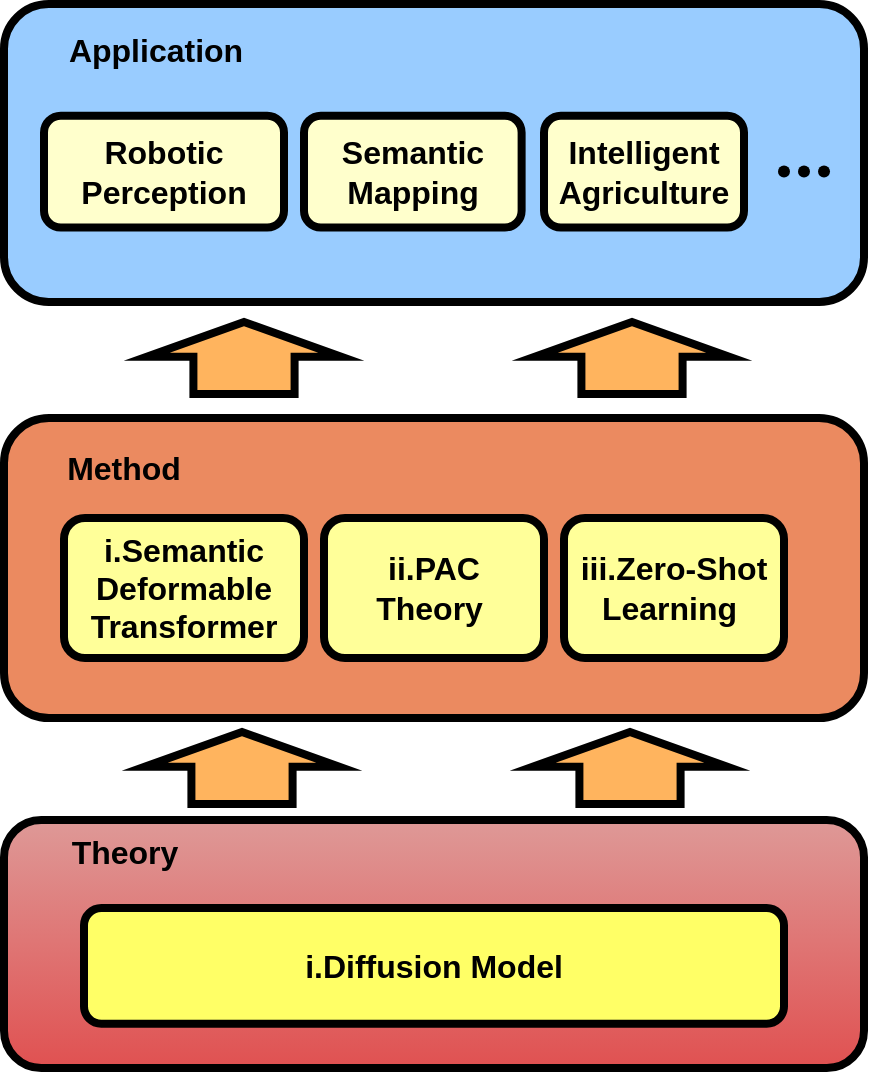 <mxfile version="24.0.1" type="github">
  <diagram name="Page-1" id="dj07TxTokKtc0p4vmlVk">
    <mxGraphModel dx="996" dy="589" grid="1" gridSize="10" guides="1" tooltips="1" connect="1" arrows="1" fold="1" page="1" pageScale="1" pageWidth="850" pageHeight="1100" math="0" shadow="0">
      <root>
        <mxCell id="0" />
        <mxCell id="1" parent="0" />
        <mxCell id="hjcjQeV8Ry2GHQEgtmlX-1" value="" style="group" vertex="1" connectable="0" parent="1">
          <mxGeometry x="100" y="621" width="430" height="124" as="geometry" />
        </mxCell>
        <mxCell id="hjcjQeV8Ry2GHQEgtmlX-2" value="" style="rounded=1;whiteSpace=wrap;html=1;strokeWidth=4;fillColor=#DE9997;strokeColor=#000000;fillStyle=auto;gradientColor=#E05151;" vertex="1" parent="hjcjQeV8Ry2GHQEgtmlX-1">
          <mxGeometry width="430.0" height="124" as="geometry" />
        </mxCell>
        <mxCell id="hjcjQeV8Ry2GHQEgtmlX-3" value="&lt;b&gt;&lt;font style=&quot;font-size: 16px;&quot;&gt;i.Diffusion Model&lt;/font&gt;&lt;/b&gt;" style="rounded=1;whiteSpace=wrap;html=1;strokeWidth=4;fillColor=#FFFF66;strokeColor=#000000;" vertex="1" parent="hjcjQeV8Ry2GHQEgtmlX-1">
          <mxGeometry x="40" y="43.997" width="350" height="57.867" as="geometry" />
        </mxCell>
        <mxCell id="hjcjQeV8Ry2GHQEgtmlX-4" value="Theory" style="text;html=1;strokeColor=none;fillColor=none;align=center;verticalAlign=middle;whiteSpace=wrap;rounded=0;fontStyle=1;fontSize=16;" vertex="1" parent="hjcjQeV8Ry2GHQEgtmlX-1">
          <mxGeometry x="30.001" y="3.307" width="61.429" height="24.8" as="geometry" />
        </mxCell>
        <mxCell id="hjcjQeV8Ry2GHQEgtmlX-5" value="" style="group;fillColor=default;" vertex="1" connectable="0" parent="1">
          <mxGeometry x="100" y="213" width="430" height="157" as="geometry" />
        </mxCell>
        <mxCell id="hjcjQeV8Ry2GHQEgtmlX-6" value="" style="rounded=1;whiteSpace=wrap;html=1;strokeWidth=4;fillColor=#99CCFF;strokeColor=#000000;" vertex="1" parent="hjcjQeV8Ry2GHQEgtmlX-5">
          <mxGeometry width="430" height="148.97" as="geometry" />
        </mxCell>
        <mxCell id="hjcjQeV8Ry2GHQEgtmlX-7" value="&lt;b style=&quot;border-color: var(--border-color); font-size: 16px;&quot;&gt;Robotic Perception&lt;/b&gt;" style="rounded=1;whiteSpace=wrap;html=1;strokeWidth=4;fillColor=#FFFFCC;" vertex="1" parent="hjcjQeV8Ry2GHQEgtmlX-5">
          <mxGeometry x="20" y="55.87" width="120" height="55.86" as="geometry" />
        </mxCell>
        <mxCell id="hjcjQeV8Ry2GHQEgtmlX-8" value="&lt;b&gt;&lt;font style=&quot;font-size: 16px;&quot;&gt;Intelligent&lt;br&gt;Agriculture&lt;br&gt;&lt;/font&gt;&lt;/b&gt;" style="rounded=1;whiteSpace=wrap;html=1;strokeWidth=4;fillColor=#FFFFCC;" vertex="1" parent="hjcjQeV8Ry2GHQEgtmlX-5">
          <mxGeometry x="270" y="55.87" width="100" height="55.86" as="geometry" />
        </mxCell>
        <mxCell id="hjcjQeV8Ry2GHQEgtmlX-9" value="Application" style="text;html=1;strokeColor=none;fillColor=none;align=center;verticalAlign=middle;whiteSpace=wrap;rounded=0;fontStyle=1;fontSize=16;" vertex="1" parent="hjcjQeV8Ry2GHQEgtmlX-5">
          <mxGeometry x="45.6" y="9.315" width="60" height="27.931" as="geometry" />
        </mxCell>
        <mxCell id="hjcjQeV8Ry2GHQEgtmlX-10" value="" style="shape=waypoint;sketch=0;fillStyle=solid;size=6;pointerEvents=1;points=[];fillColor=none;resizable=0;rotatable=0;perimeter=centerPerimeter;snapToPoint=1;" vertex="1" parent="hjcjQeV8Ry2GHQEgtmlX-5">
          <mxGeometry x="380.0" y="73.799" width="20" height="20" as="geometry" />
        </mxCell>
        <mxCell id="hjcjQeV8Ry2GHQEgtmlX-11" value="" style="shape=waypoint;sketch=0;fillStyle=solid;size=6;pointerEvents=1;points=[];fillColor=none;resizable=0;rotatable=0;perimeter=centerPerimeter;snapToPoint=1;" vertex="1" parent="hjcjQeV8Ry2GHQEgtmlX-5">
          <mxGeometry x="390.002" y="73.799" width="20" height="20" as="geometry" />
        </mxCell>
        <mxCell id="hjcjQeV8Ry2GHQEgtmlX-12" value="" style="shape=waypoint;sketch=0;fillStyle=solid;size=6;pointerEvents=1;points=[];fillColor=none;resizable=0;rotatable=0;perimeter=centerPerimeter;snapToPoint=1;" vertex="1" parent="hjcjQeV8Ry2GHQEgtmlX-5">
          <mxGeometry x="400.004" y="73.799" width="20" height="20" as="geometry" />
        </mxCell>
        <mxCell id="hjcjQeV8Ry2GHQEgtmlX-13" value="&lt;span style=&quot;font-size: 16px;&quot;&gt;&lt;b&gt;Semantic Mapping&lt;br&gt;&lt;/b&gt;&lt;/span&gt;" style="rounded=1;whiteSpace=wrap;html=1;strokeWidth=4;fillColor=#FFFFCC;" vertex="1" parent="hjcjQeV8Ry2GHQEgtmlX-5">
          <mxGeometry x="150" y="55.87" width="108.81" height="55.86" as="geometry" />
        </mxCell>
        <mxCell id="hjcjQeV8Ry2GHQEgtmlX-14" value="" style="shape=flexArrow;endArrow=classic;html=1;rounded=0;width=47.586;endSize=4.448;strokeWidth=4;endWidth=42.663;fillColor=#FFB45E;" edge="1" parent="1">
          <mxGeometry width="50" height="50" relative="1" as="geometry">
            <mxPoint x="414" y="410" as="sourcePoint" />
            <mxPoint x="414" y="370" as="targetPoint" />
            <Array as="points" />
          </mxGeometry>
        </mxCell>
        <mxCell id="hjcjQeV8Ry2GHQEgtmlX-15" value="" style="shape=flexArrow;endArrow=classic;html=1;rounded=0;width=47.586;endSize=4.448;strokeWidth=4;endWidth=42.663;fillColor=#FFB45E;" edge="1" parent="1">
          <mxGeometry width="50" height="50" relative="1" as="geometry">
            <mxPoint x="220" y="410" as="sourcePoint" />
            <mxPoint x="220" y="370" as="targetPoint" />
            <Array as="points" />
          </mxGeometry>
        </mxCell>
        <mxCell id="hjcjQeV8Ry2GHQEgtmlX-16" value="" style="rounded=1;whiteSpace=wrap;html=1;strokeWidth=4;fillColor=#EB8A60;strokeColor=#000000;" vertex="1" parent="1">
          <mxGeometry x="100" y="420" width="430" height="150" as="geometry" />
        </mxCell>
        <mxCell id="hjcjQeV8Ry2GHQEgtmlX-17" value="Method" style="text;html=1;strokeColor=none;fillColor=none;align=center;verticalAlign=middle;whiteSpace=wrap;rounded=0;fontStyle=1;fontSize=16;" vertex="1" parent="1">
          <mxGeometry x="130" y="430" width="60" height="30" as="geometry" />
        </mxCell>
        <mxCell id="hjcjQeV8Ry2GHQEgtmlX-18" value="" style="shape=flexArrow;endArrow=classic;html=1;rounded=0;width=47.586;endSize=4.448;strokeWidth=4;endWidth=42.663;fillColor=#FFB45E;" edge="1" parent="1">
          <mxGeometry width="50" height="50" relative="1" as="geometry">
            <mxPoint x="413" y="615" as="sourcePoint" />
            <mxPoint x="413" y="575" as="targetPoint" />
            <Array as="points" />
          </mxGeometry>
        </mxCell>
        <mxCell id="hjcjQeV8Ry2GHQEgtmlX-19" value="" style="shape=flexArrow;endArrow=classic;html=1;rounded=0;width=47.586;endSize=4.448;strokeWidth=4;endWidth=42.663;fillColor=#FFB45E;" edge="1" parent="1">
          <mxGeometry width="50" height="50" relative="1" as="geometry">
            <mxPoint x="219" y="615" as="sourcePoint" />
            <mxPoint x="219" y="575" as="targetPoint" />
            <Array as="points" />
          </mxGeometry>
        </mxCell>
        <mxCell id="hjcjQeV8Ry2GHQEgtmlX-20" value="&lt;b style=&quot;border-color: var(--border-color); font-size: 16px;&quot;&gt;i.Semantic&lt;br style=&quot;border-color: var(--border-color);&quot;&gt;Deformable&lt;br style=&quot;border-color: var(--border-color);&quot;&gt;Transformer&lt;/b&gt;" style="rounded=1;whiteSpace=wrap;html=1;strokeWidth=4;fillColor=#FFFF99;" vertex="1" parent="1">
          <mxGeometry x="130" y="470" width="120" height="70" as="geometry" />
        </mxCell>
        <mxCell id="hjcjQeV8Ry2GHQEgtmlX-21" value="&lt;b style=&quot;border-color: var(--border-color); font-size: 16px;&quot;&gt;iii.Zero-Shot&lt;br style=&quot;border-color: var(--border-color);&quot;&gt;Learning&amp;nbsp;&lt;/b&gt;&lt;span style=&quot;font-size: 16px;&quot;&gt;&lt;b&gt;&lt;br&gt;&lt;/b&gt;&lt;/span&gt;" style="rounded=1;whiteSpace=wrap;html=1;strokeWidth=4;fillColor=#FFFF99;" vertex="1" parent="1">
          <mxGeometry x="380" y="470" width="110" height="70" as="geometry" />
        </mxCell>
        <mxCell id="hjcjQeV8Ry2GHQEgtmlX-22" value="&lt;b style=&quot;border-color: var(--border-color); font-size: 16px;&quot;&gt;ii.PAC Theory&amp;nbsp;&lt;/b&gt;&lt;span style=&quot;font-size: 16px;&quot;&gt;&lt;b&gt;&lt;br&gt;&lt;/b&gt;&lt;/span&gt;" style="rounded=1;whiteSpace=wrap;html=1;strokeWidth=4;fillColor=#FFFF99;" vertex="1" parent="1">
          <mxGeometry x="260" y="470" width="110" height="70" as="geometry" />
        </mxCell>
      </root>
    </mxGraphModel>
  </diagram>
</mxfile>
